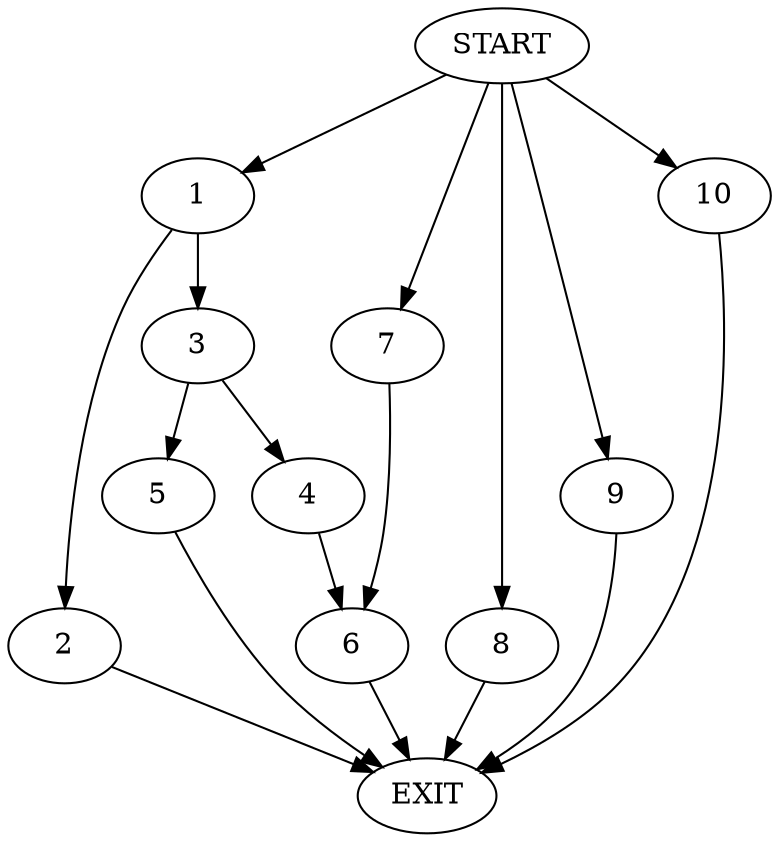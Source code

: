 digraph {
0 [label="START"]
11 [label="EXIT"]
0 -> 1
1 -> 2
1 -> 3
2 -> 11
3 -> 4
3 -> 5
4 -> 6
5 -> 11
6 -> 11
0 -> 7
7 -> 6
0 -> 8
8 -> 11
0 -> 9
9 -> 11
0 -> 10
10 -> 11
}
